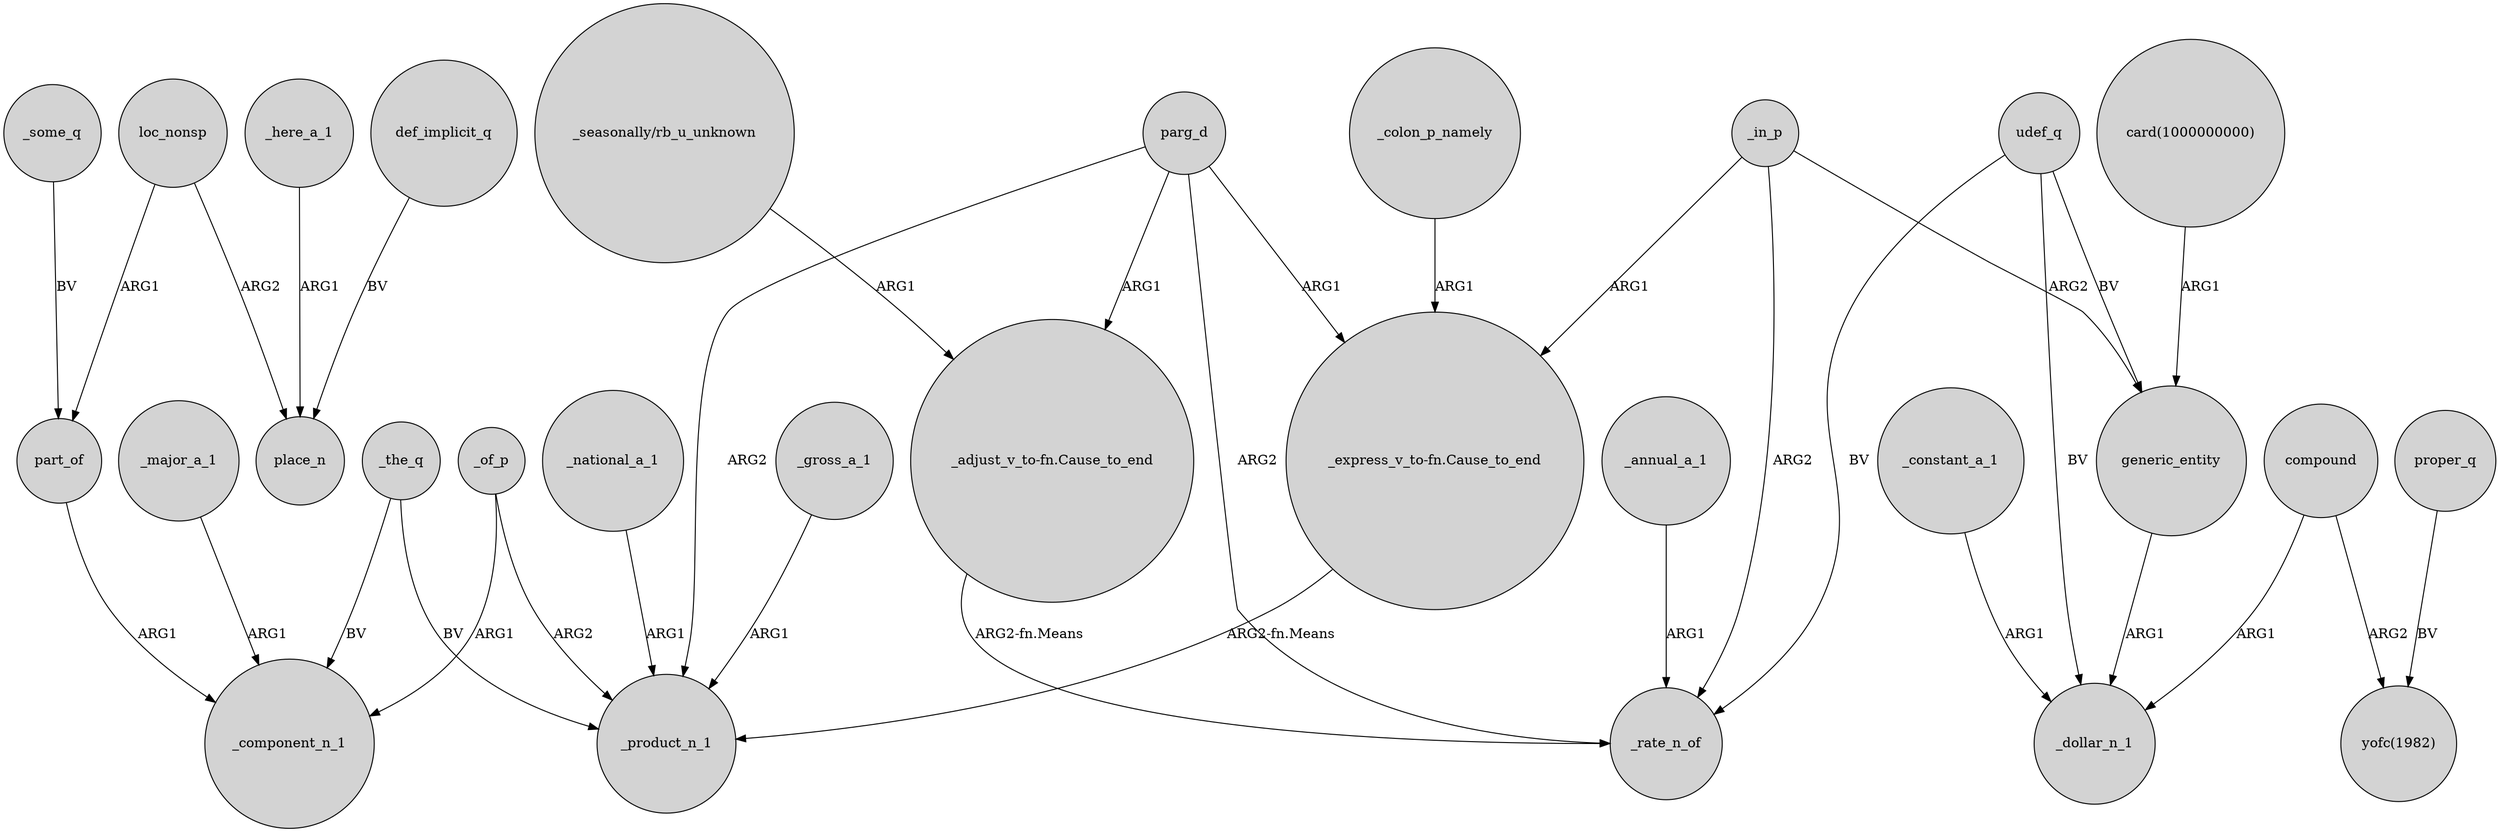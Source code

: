 digraph {
	node [shape=circle style=filled]
	parg_d -> _product_n_1 [label=ARG2]
	def_implicit_q -> place_n [label=BV]
	loc_nonsp -> part_of [label=ARG1]
	compound -> _dollar_n_1 [label=ARG1]
	_of_p -> _component_n_1 [label=ARG1]
	parg_d -> "_adjust_v_to-fn.Cause_to_end" [label=ARG1]
	"_adjust_v_to-fn.Cause_to_end" -> _rate_n_of [label="ARG2-fn.Means"]
	_national_a_1 -> _product_n_1 [label=ARG1]
	proper_q -> "yofc(1982)" [label=BV]
	_the_q -> _product_n_1 [label=BV]
	_here_a_1 -> place_n [label=ARG1]
	udef_q -> _rate_n_of [label=BV]
	_of_p -> _product_n_1 [label=ARG2]
	_the_q -> _component_n_1 [label=BV]
	generic_entity -> _dollar_n_1 [label=ARG1]
	udef_q -> generic_entity [label=BV]
	_colon_p_namely -> "_express_v_to-fn.Cause_to_end" [label=ARG1]
	part_of -> _component_n_1 [label=ARG1]
	_annual_a_1 -> _rate_n_of [label=ARG1]
	_in_p -> generic_entity [label=ARG2]
	_in_p -> _rate_n_of [label=ARG2]
	parg_d -> "_express_v_to-fn.Cause_to_end" [label=ARG1]
	_constant_a_1 -> _dollar_n_1 [label=ARG1]
	udef_q -> _dollar_n_1 [label=BV]
	_in_p -> "_express_v_to-fn.Cause_to_end" [label=ARG1]
	_some_q -> part_of [label=BV]
	_gross_a_1 -> _product_n_1 [label=ARG1]
	loc_nonsp -> place_n [label=ARG2]
	compound -> "yofc(1982)" [label=ARG2]
	"card(1000000000)" -> generic_entity [label=ARG1]
	parg_d -> _rate_n_of [label=ARG2]
	"_express_v_to-fn.Cause_to_end" -> _product_n_1 [label="ARG2-fn.Means"]
	_major_a_1 -> _component_n_1 [label=ARG1]
	"_seasonally/rb_u_unknown" -> "_adjust_v_to-fn.Cause_to_end" [label=ARG1]
}
